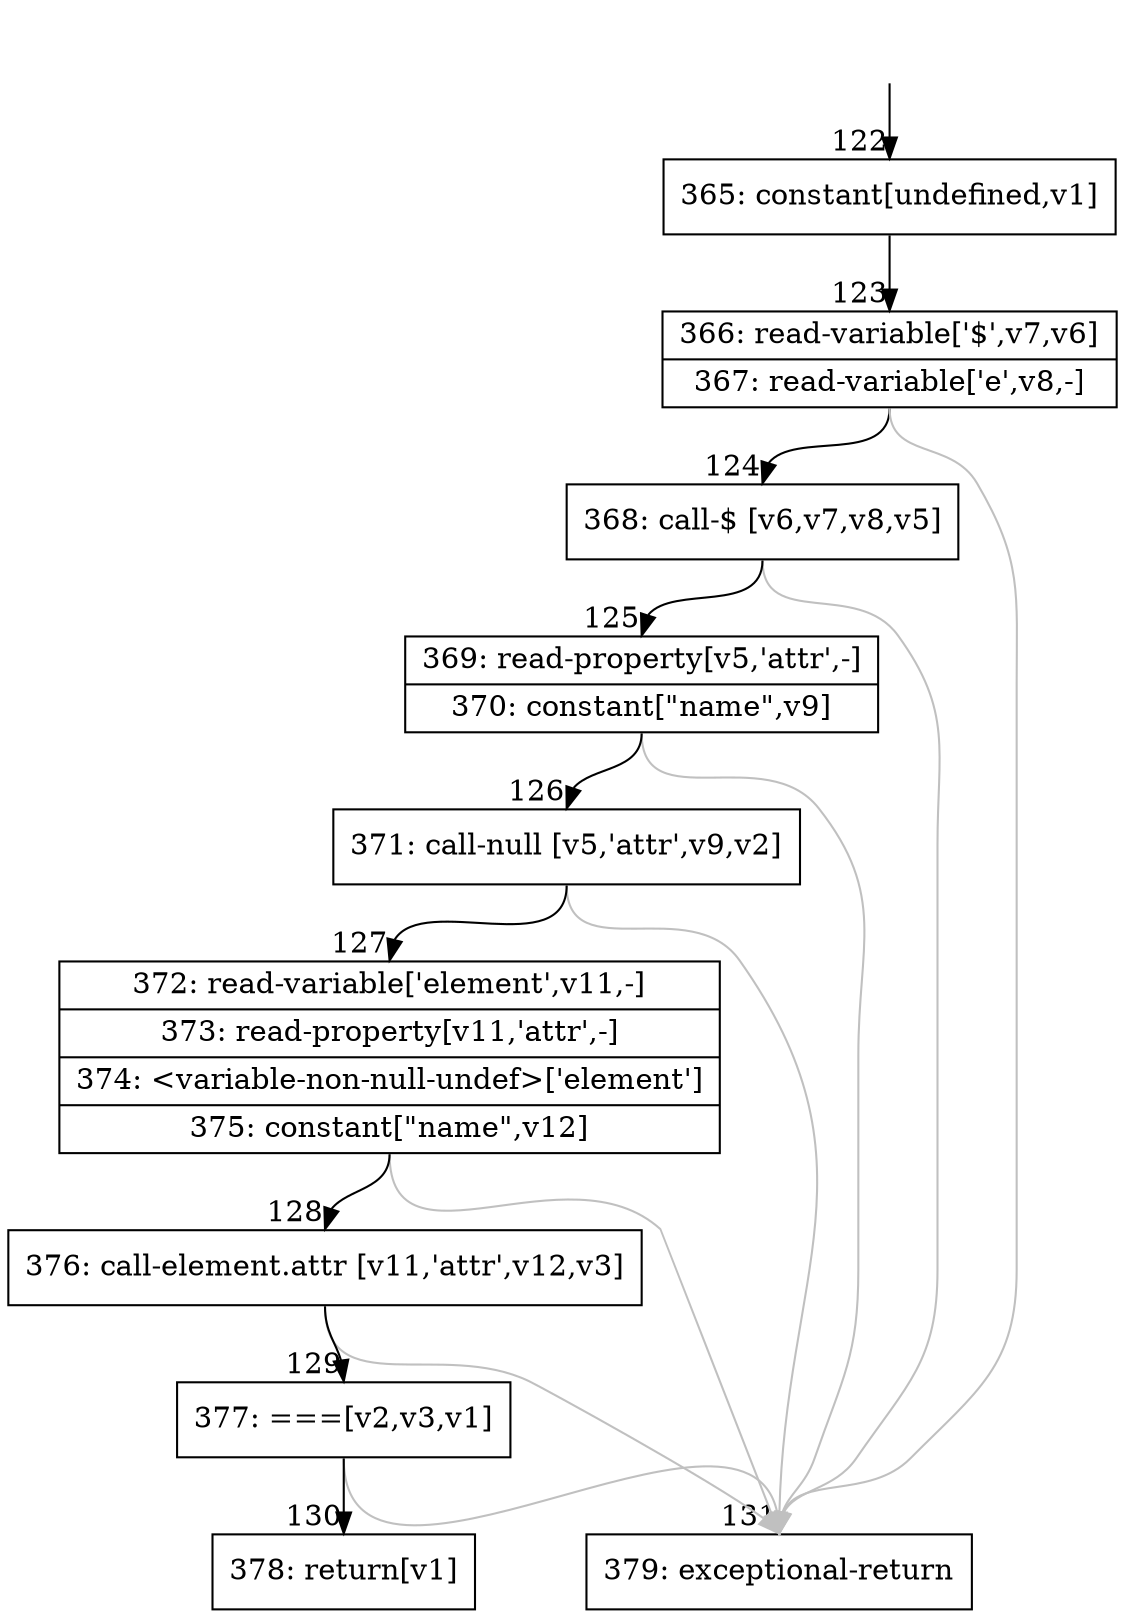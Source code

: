 digraph {
rankdir="TD"
BB_entry17[shape=none,label=""];
BB_entry17 -> BB122 [tailport=s, headport=n, headlabel="    122"]
BB122 [shape=record label="{365: constant[undefined,v1]}" ] 
BB122 -> BB123 [tailport=s, headport=n, headlabel="      123"]
BB123 [shape=record label="{366: read-variable['$',v7,v6]|367: read-variable['e',v8,-]}" ] 
BB123 -> BB124 [tailport=s, headport=n, headlabel="      124"]
BB123 -> BB131 [tailport=s, headport=n, color=gray, headlabel="      131"]
BB124 [shape=record label="{368: call-$ [v6,v7,v8,v5]}" ] 
BB124 -> BB125 [tailport=s, headport=n, headlabel="      125"]
BB124 -> BB131 [tailport=s, headport=n, color=gray]
BB125 [shape=record label="{369: read-property[v5,'attr',-]|370: constant[\"name\",v9]}" ] 
BB125 -> BB126 [tailport=s, headport=n, headlabel="      126"]
BB125 -> BB131 [tailport=s, headport=n, color=gray]
BB126 [shape=record label="{371: call-null [v5,'attr',v9,v2]}" ] 
BB126 -> BB127 [tailport=s, headport=n, headlabel="      127"]
BB126 -> BB131 [tailport=s, headport=n, color=gray]
BB127 [shape=record label="{372: read-variable['element',v11,-]|373: read-property[v11,'attr',-]|374: \<variable-non-null-undef\>['element']|375: constant[\"name\",v12]}" ] 
BB127 -> BB128 [tailport=s, headport=n, headlabel="      128"]
BB127 -> BB131 [tailport=s, headport=n, color=gray]
BB128 [shape=record label="{376: call-element.attr [v11,'attr',v12,v3]}" ] 
BB128 -> BB129 [tailport=s, headport=n, headlabel="      129"]
BB128 -> BB131 [tailport=s, headport=n, color=gray]
BB129 [shape=record label="{377: ===[v2,v3,v1]}" ] 
BB129 -> BB130 [tailport=s, headport=n, headlabel="      130"]
BB129 -> BB131 [tailport=s, headport=n, color=gray]
BB130 [shape=record label="{378: return[v1]}" ] 
BB131 [shape=record label="{379: exceptional-return}" ] 
//#$~ 162
}
